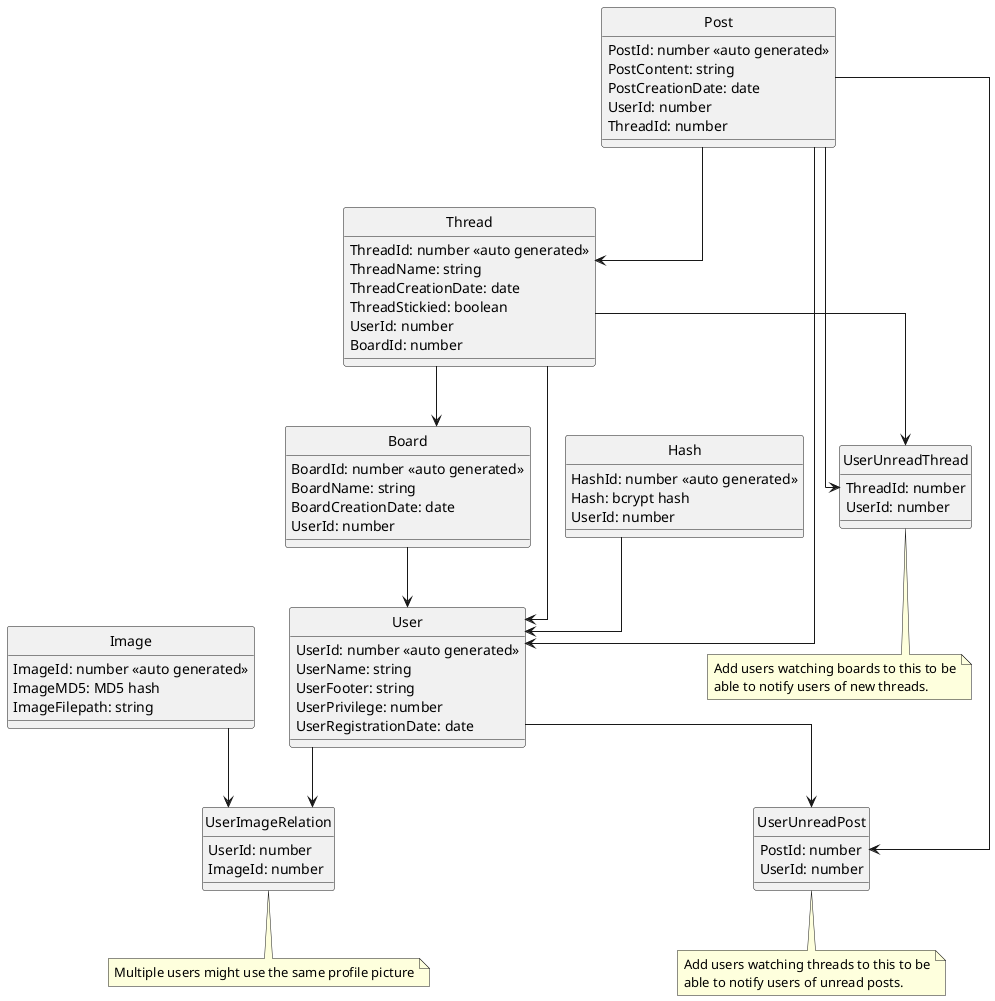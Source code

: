 @startuml
' Detta är en UML fil som definerar mitt ER diagram.
' Bilden genereras sedan av programmet plantuml.

hide circle
skinparam linetype ortho
' left to right direction

entity "User" as user {
	UserId: number <<auto generated>>
	UserName: string
	UserFooter: string
	UserPrivilege: number
	UserRegistrationDate: date
}

entity "Hash" as hash {
	HashId: number <<auto generated>>
	Hash: bcrypt hash
	UserId: number
}

hash --> user

entity "Image" as image {
	ImageId: number <<auto generated>>
	ImageMD5: MD5 hash
	ImageFilepath: string
}

entity "UserImageRelation" as userimage {
	UserId: number
	ImageId: number
}

note bottom : Multiple users might use the same profile picture

user --> userimage
image --> userimage

entity "Board" as board {
	BoardId: number <<auto generated>>
	BoardName: string
	BoardCreationDate: date
	UserId: number
}

board --> user

entity "Thread" as thread {
	ThreadId: number <<auto generated>>
	ThreadName: string
	ThreadCreationDate: date
	ThreadStickied: boolean
	UserId: number
	BoardId: number
}

thread --> user
thread --> board

entity "Post" as post {
	PostId: number <<auto generated>>
	PostContent: string
	PostCreationDate: date
	UserId: number
	ThreadId: number
}

post --> user
post --> thread

entity "UserUnreadPost" as userunreadpost {
	PostId: number
	UserId: number
}

post --> userunreadpost
user --> userunreadpost

note bottom
Add users watching threads to this to be
able to notify users of unread posts.
endnote

entity "UserUnreadThread" as userunreadthread {
	ThreadId: number
	UserId: number
}

post --> userunreadthread
thread --> userunreadthread

note bottom
Add users watching boards to this to be
able to notify users of new threads.
end note

@enduml
